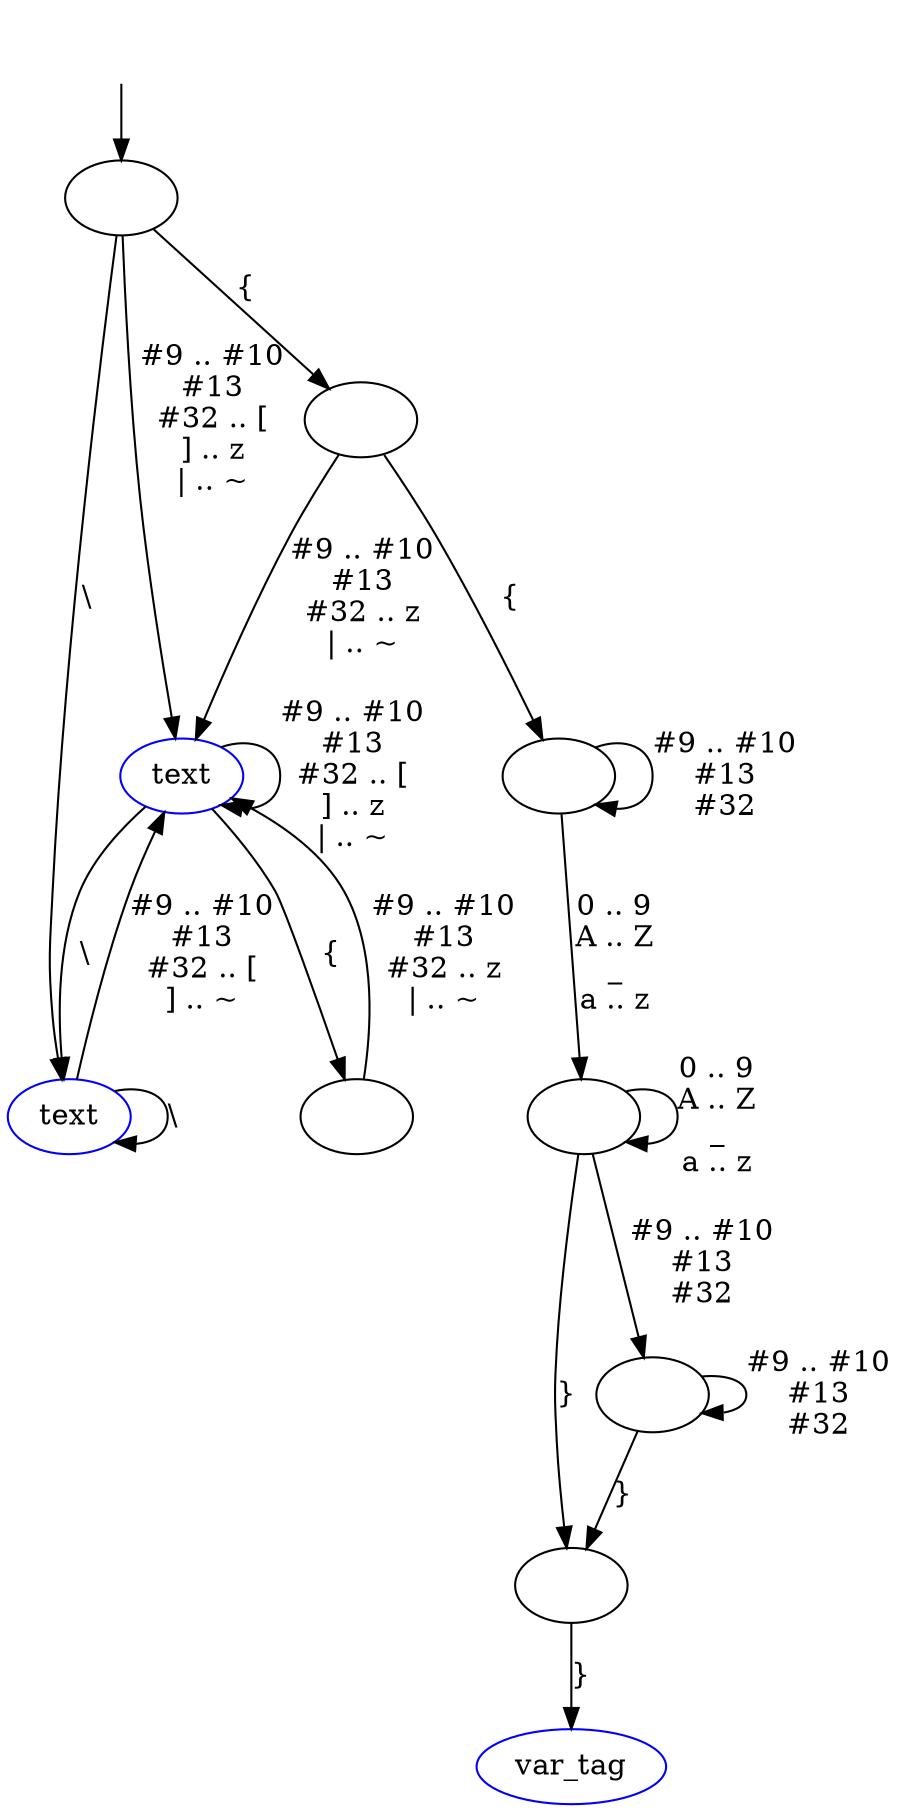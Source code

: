 digraph g {
s0[shape=oval,label=""];
s0->s1 [label="#9 .. #10\n#13\n#32 .. [\n] .. z\n| .. ~"];
s0->s2 [label="\\"];
s0->s3 [label="{"];
s1[shape=oval,color=blue,label="text\n"];
s1->s1 [label="#9 .. #10\n#13\n#32 .. [\n] .. z\n| .. ~"];
s1->s2 [label="\\"];
s1->s9 [label="{"];
s2[shape=oval,color=blue,label="text\n"];
s2->s1 [label="#9 .. #10\n#13\n#32 .. [\n] .. ~"];
s2->s2 [label="\\"];
s3[shape=oval,label=""];
s3->s1 [label="#9 .. #10\n#13\n#32 .. z\n| .. ~"];
s3->s4 [label="{"];
s4[shape=oval,label=""];
s4->s4 [label="#9 .. #10\n#13\n#32"];
s4->s5 [label="0 .. 9\nA .. Z\n_\na .. z"];
s5[shape=oval,label=""];
s5->s6 [label="#9 .. #10\n#13\n#32"];
s5->s5 [label="0 .. 9\nA .. Z\n_\na .. z"];
s5->s7 [label="}"];
s6[shape=oval,label=""];
s6->s6 [label="#9 .. #10\n#13\n#32"];
s6->s7 [label="}"];
s7[shape=oval,label=""];
s7->s8 [label="}"];
s8[shape=oval,color=blue,label="var_tag\n"];
s9[shape=oval,label=""];
s9->s1 [label="#9 .. #10\n#13\n#32 .. z\n| .. ~"];
empty->s0; empty[label="",shape=none];
}

